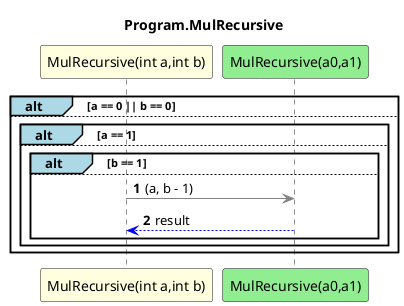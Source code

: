 @startuml Program.MulRecursive
title Program.MulRecursive
participant "MulRecursive(int a,int b)" as MulRecursive_p0_p1 #LightYellow
participant "MulRecursive(a0,a1)" as MulRecursive_a0_a1 #LightGreen
autonumber
alt#LightBlue a == 0 || b == 0
    else
        alt#LightBlue a == 1
            else
                alt#LightBlue b == 1
                    else
                        MulRecursive_p0_p1 -[#grey]> MulRecursive_a0_a1 : (a, b - 1)
                        MulRecursive_a0_a1 -[#blue]-> MulRecursive_p0_p1 : result
                end
        end
end
@enduml
